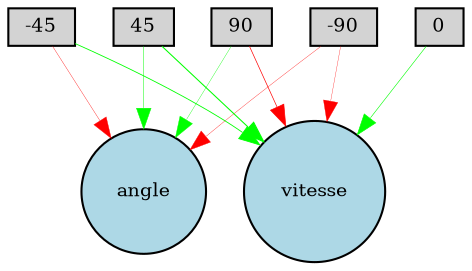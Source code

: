 digraph {
	node [fontsize=9 height=0.2 shape=circle width=0.2]
	-90 [fillcolor=lightgray shape=box style=filled]
	-45 [fillcolor=lightgray shape=box style=filled]
	0 [fillcolor=lightgray shape=box style=filled]
	45 [fillcolor=lightgray shape=box style=filled]
	90 [fillcolor=lightgray shape=box style=filled]
	angle [fillcolor=lightblue style=filled]
	vitesse [fillcolor=lightblue style=filled]
	-90 -> angle [color=red penwidth=0.1624564614492237 style=solid]
	-90 -> vitesse [color=red penwidth=0.14785603762587235 style=solid]
	-45 -> angle [color=red penwidth=0.17510209649864744 style=solid]
	-45 -> vitesse [color=green penwidth=0.4032039218468172 style=solid]
	0 -> vitesse [color=green penwidth=0.2810717854847402 style=solid]
	45 -> angle [color=green penwidth=0.22965688836711892 style=solid]
	45 -> vitesse [color=green penwidth=0.5053635579013542 style=solid]
	90 -> angle [color=green penwidth=0.17540836606453017 style=solid]
	90 -> vitesse [color=red penwidth=0.3288087418229333 style=solid]
}
